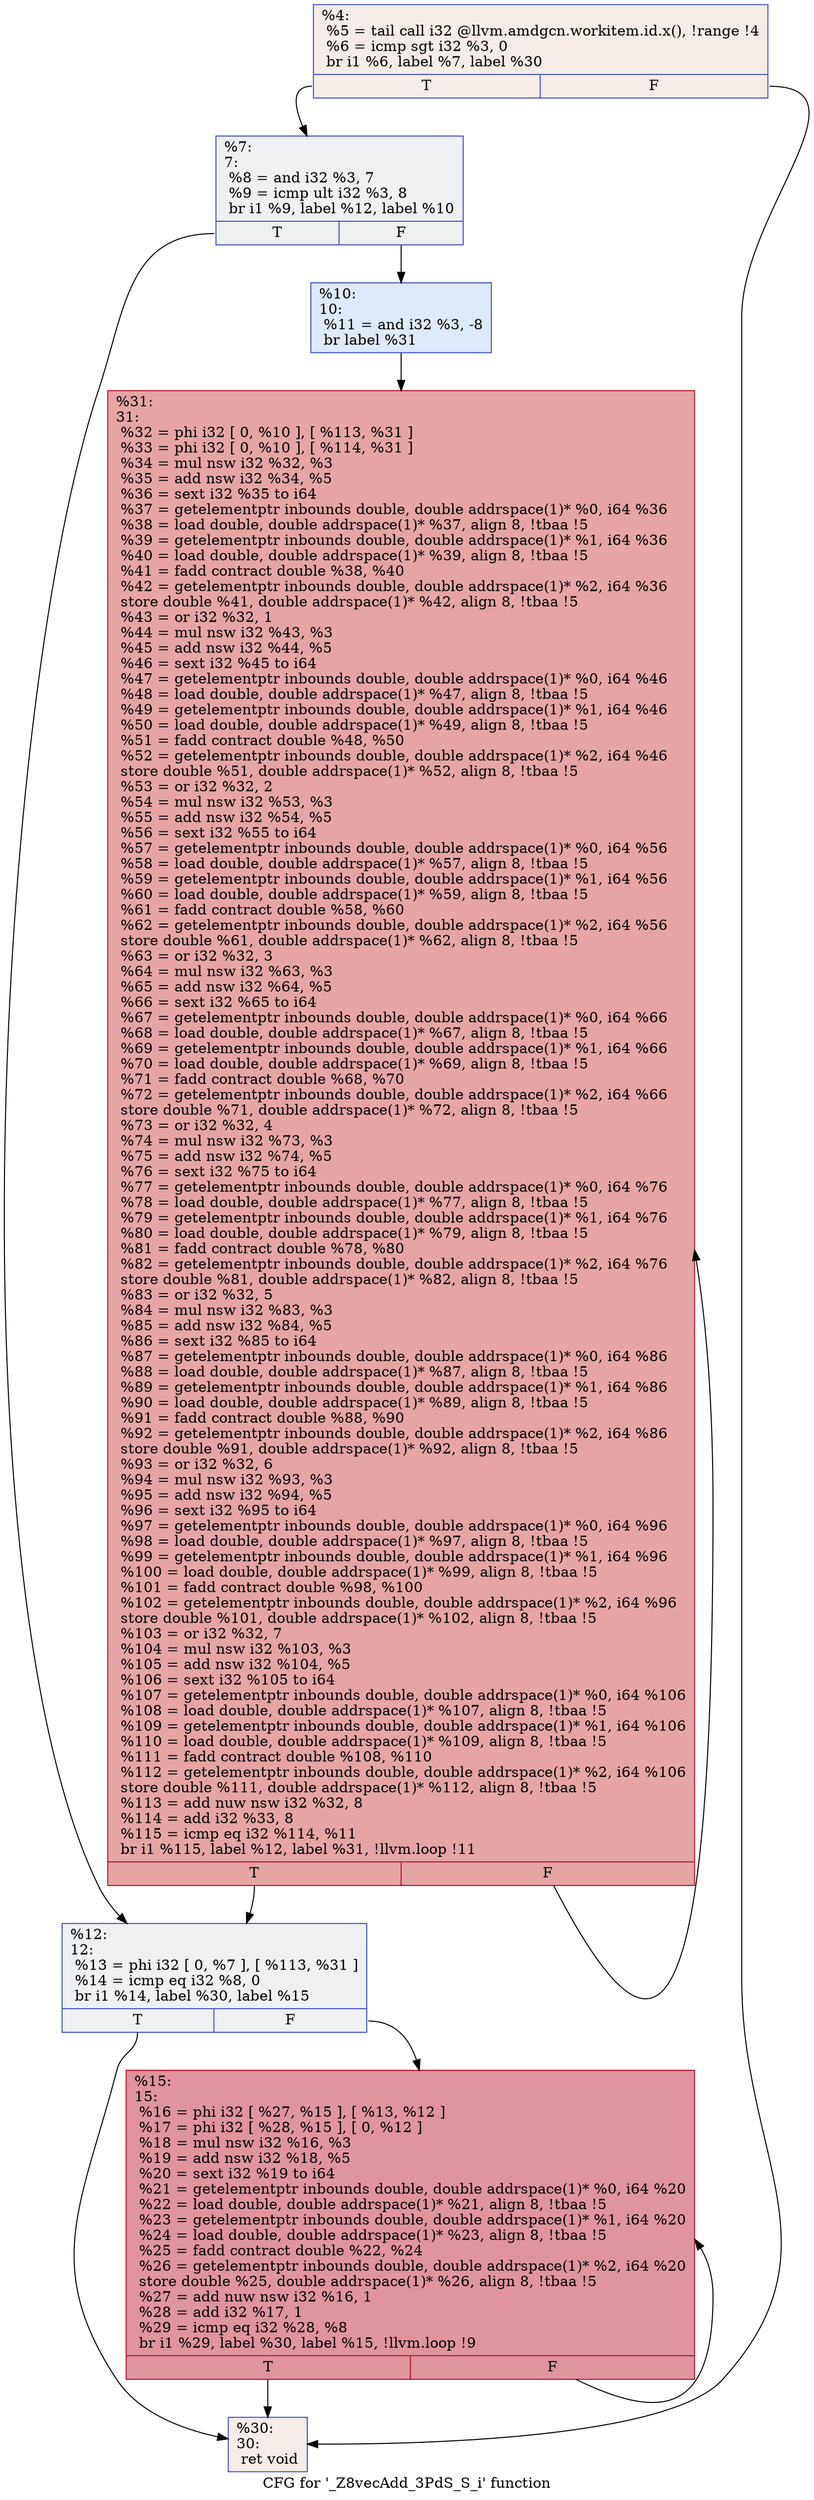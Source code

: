 digraph "CFG for '_Z8vecAdd_3PdS_S_i' function" {
	label="CFG for '_Z8vecAdd_3PdS_S_i' function";

	Node0x610c3a0 [shape=record,color="#3d50c3ff", style=filled, fillcolor="#ead5c970",label="{%4:\l  %5 = tail call i32 @llvm.amdgcn.workitem.id.x(), !range !4\l  %6 = icmp sgt i32 %3, 0\l  br i1 %6, label %7, label %30\l|{<s0>T|<s1>F}}"];
	Node0x610c3a0:s0 -> Node0x610d7f0;
	Node0x610c3a0:s1 -> Node0x610d880;
	Node0x610d7f0 [shape=record,color="#3d50c3ff", style=filled, fillcolor="#d9dce170",label="{%7:\l7:                                                \l  %8 = and i32 %3, 7\l  %9 = icmp ult i32 %3, 8\l  br i1 %9, label %12, label %10\l|{<s0>T|<s1>F}}"];
	Node0x610d7f0:s0 -> Node0x610c3f0;
	Node0x610d7f0:s1 -> Node0x610dbd0;
	Node0x610dbd0 [shape=record,color="#3d50c3ff", style=filled, fillcolor="#b5cdfa70",label="{%10:\l10:                                               \l  %11 = and i32 %3, -8\l  br label %31\l}"];
	Node0x610dbd0 -> Node0x610ddd0;
	Node0x610c3f0 [shape=record,color="#3d50c3ff", style=filled, fillcolor="#d9dce170",label="{%12:\l12:                                               \l  %13 = phi i32 [ 0, %7 ], [ %113, %31 ]\l  %14 = icmp eq i32 %8, 0\l  br i1 %14, label %30, label %15\l|{<s0>T|<s1>F}}"];
	Node0x610c3f0:s0 -> Node0x610d880;
	Node0x610c3f0:s1 -> Node0x610e000;
	Node0x610e000 [shape=record,color="#b70d28ff", style=filled, fillcolor="#b70d2870",label="{%15:\l15:                                               \l  %16 = phi i32 [ %27, %15 ], [ %13, %12 ]\l  %17 = phi i32 [ %28, %15 ], [ 0, %12 ]\l  %18 = mul nsw i32 %16, %3\l  %19 = add nsw i32 %18, %5\l  %20 = sext i32 %19 to i64\l  %21 = getelementptr inbounds double, double addrspace(1)* %0, i64 %20\l  %22 = load double, double addrspace(1)* %21, align 8, !tbaa !5\l  %23 = getelementptr inbounds double, double addrspace(1)* %1, i64 %20\l  %24 = load double, double addrspace(1)* %23, align 8, !tbaa !5\l  %25 = fadd contract double %22, %24\l  %26 = getelementptr inbounds double, double addrspace(1)* %2, i64 %20\l  store double %25, double addrspace(1)* %26, align 8, !tbaa !5\l  %27 = add nuw nsw i32 %16, 1\l  %28 = add i32 %17, 1\l  %29 = icmp eq i32 %28, %8\l  br i1 %29, label %30, label %15, !llvm.loop !9\l|{<s0>T|<s1>F}}"];
	Node0x610e000:s0 -> Node0x610d880;
	Node0x610e000:s1 -> Node0x610e000;
	Node0x610d880 [shape=record,color="#3d50c3ff", style=filled, fillcolor="#ead5c970",label="{%30:\l30:                                               \l  ret void\l}"];
	Node0x610ddd0 [shape=record,color="#b70d28ff", style=filled, fillcolor="#c5333470",label="{%31:\l31:                                               \l  %32 = phi i32 [ 0, %10 ], [ %113, %31 ]\l  %33 = phi i32 [ 0, %10 ], [ %114, %31 ]\l  %34 = mul nsw i32 %32, %3\l  %35 = add nsw i32 %34, %5\l  %36 = sext i32 %35 to i64\l  %37 = getelementptr inbounds double, double addrspace(1)* %0, i64 %36\l  %38 = load double, double addrspace(1)* %37, align 8, !tbaa !5\l  %39 = getelementptr inbounds double, double addrspace(1)* %1, i64 %36\l  %40 = load double, double addrspace(1)* %39, align 8, !tbaa !5\l  %41 = fadd contract double %38, %40\l  %42 = getelementptr inbounds double, double addrspace(1)* %2, i64 %36\l  store double %41, double addrspace(1)* %42, align 8, !tbaa !5\l  %43 = or i32 %32, 1\l  %44 = mul nsw i32 %43, %3\l  %45 = add nsw i32 %44, %5\l  %46 = sext i32 %45 to i64\l  %47 = getelementptr inbounds double, double addrspace(1)* %0, i64 %46\l  %48 = load double, double addrspace(1)* %47, align 8, !tbaa !5\l  %49 = getelementptr inbounds double, double addrspace(1)* %1, i64 %46\l  %50 = load double, double addrspace(1)* %49, align 8, !tbaa !5\l  %51 = fadd contract double %48, %50\l  %52 = getelementptr inbounds double, double addrspace(1)* %2, i64 %46\l  store double %51, double addrspace(1)* %52, align 8, !tbaa !5\l  %53 = or i32 %32, 2\l  %54 = mul nsw i32 %53, %3\l  %55 = add nsw i32 %54, %5\l  %56 = sext i32 %55 to i64\l  %57 = getelementptr inbounds double, double addrspace(1)* %0, i64 %56\l  %58 = load double, double addrspace(1)* %57, align 8, !tbaa !5\l  %59 = getelementptr inbounds double, double addrspace(1)* %1, i64 %56\l  %60 = load double, double addrspace(1)* %59, align 8, !tbaa !5\l  %61 = fadd contract double %58, %60\l  %62 = getelementptr inbounds double, double addrspace(1)* %2, i64 %56\l  store double %61, double addrspace(1)* %62, align 8, !tbaa !5\l  %63 = or i32 %32, 3\l  %64 = mul nsw i32 %63, %3\l  %65 = add nsw i32 %64, %5\l  %66 = sext i32 %65 to i64\l  %67 = getelementptr inbounds double, double addrspace(1)* %0, i64 %66\l  %68 = load double, double addrspace(1)* %67, align 8, !tbaa !5\l  %69 = getelementptr inbounds double, double addrspace(1)* %1, i64 %66\l  %70 = load double, double addrspace(1)* %69, align 8, !tbaa !5\l  %71 = fadd contract double %68, %70\l  %72 = getelementptr inbounds double, double addrspace(1)* %2, i64 %66\l  store double %71, double addrspace(1)* %72, align 8, !tbaa !5\l  %73 = or i32 %32, 4\l  %74 = mul nsw i32 %73, %3\l  %75 = add nsw i32 %74, %5\l  %76 = sext i32 %75 to i64\l  %77 = getelementptr inbounds double, double addrspace(1)* %0, i64 %76\l  %78 = load double, double addrspace(1)* %77, align 8, !tbaa !5\l  %79 = getelementptr inbounds double, double addrspace(1)* %1, i64 %76\l  %80 = load double, double addrspace(1)* %79, align 8, !tbaa !5\l  %81 = fadd contract double %78, %80\l  %82 = getelementptr inbounds double, double addrspace(1)* %2, i64 %76\l  store double %81, double addrspace(1)* %82, align 8, !tbaa !5\l  %83 = or i32 %32, 5\l  %84 = mul nsw i32 %83, %3\l  %85 = add nsw i32 %84, %5\l  %86 = sext i32 %85 to i64\l  %87 = getelementptr inbounds double, double addrspace(1)* %0, i64 %86\l  %88 = load double, double addrspace(1)* %87, align 8, !tbaa !5\l  %89 = getelementptr inbounds double, double addrspace(1)* %1, i64 %86\l  %90 = load double, double addrspace(1)* %89, align 8, !tbaa !5\l  %91 = fadd contract double %88, %90\l  %92 = getelementptr inbounds double, double addrspace(1)* %2, i64 %86\l  store double %91, double addrspace(1)* %92, align 8, !tbaa !5\l  %93 = or i32 %32, 6\l  %94 = mul nsw i32 %93, %3\l  %95 = add nsw i32 %94, %5\l  %96 = sext i32 %95 to i64\l  %97 = getelementptr inbounds double, double addrspace(1)* %0, i64 %96\l  %98 = load double, double addrspace(1)* %97, align 8, !tbaa !5\l  %99 = getelementptr inbounds double, double addrspace(1)* %1, i64 %96\l  %100 = load double, double addrspace(1)* %99, align 8, !tbaa !5\l  %101 = fadd contract double %98, %100\l  %102 = getelementptr inbounds double, double addrspace(1)* %2, i64 %96\l  store double %101, double addrspace(1)* %102, align 8, !tbaa !5\l  %103 = or i32 %32, 7\l  %104 = mul nsw i32 %103, %3\l  %105 = add nsw i32 %104, %5\l  %106 = sext i32 %105 to i64\l  %107 = getelementptr inbounds double, double addrspace(1)* %0, i64 %106\l  %108 = load double, double addrspace(1)* %107, align 8, !tbaa !5\l  %109 = getelementptr inbounds double, double addrspace(1)* %1, i64 %106\l  %110 = load double, double addrspace(1)* %109, align 8, !tbaa !5\l  %111 = fadd contract double %108, %110\l  %112 = getelementptr inbounds double, double addrspace(1)* %2, i64 %106\l  store double %111, double addrspace(1)* %112, align 8, !tbaa !5\l  %113 = add nuw nsw i32 %32, 8\l  %114 = add i32 %33, 8\l  %115 = icmp eq i32 %114, %11\l  br i1 %115, label %12, label %31, !llvm.loop !11\l|{<s0>T|<s1>F}}"];
	Node0x610ddd0:s0 -> Node0x610c3f0;
	Node0x610ddd0:s1 -> Node0x610ddd0;
}
